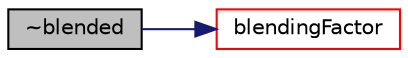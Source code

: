 digraph "~blended"
{
  bgcolor="transparent";
  edge [fontname="Helvetica",fontsize="10",labelfontname="Helvetica",labelfontsize="10"];
  node [fontname="Helvetica",fontsize="10",shape=record];
  rankdir="LR";
  Node1 [label="~blended",height=0.2,width=0.4,color="black", fillcolor="grey75", style="filled", fontcolor="black"];
  Node1 -> Node2 [color="midnightblue",fontsize="10",style="solid",fontname="Helvetica"];
  Node2 [label="blendingFactor",height=0.2,width=0.4,color="red",URL="$a00140.html#a82617bba2d0f481ec5866b91793d5703",tooltip="Return the face-based blending factor. "];
}
